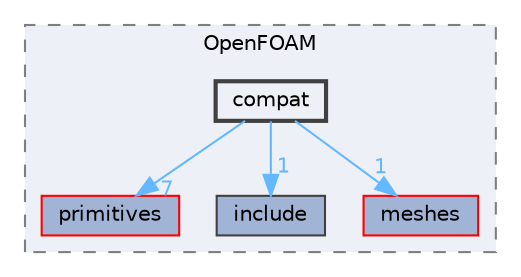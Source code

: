 digraph "src/OpenFOAM/compat"
{
 // LATEX_PDF_SIZE
  bgcolor="transparent";
  edge [fontname=Helvetica,fontsize=10,labelfontname=Helvetica,labelfontsize=10];
  node [fontname=Helvetica,fontsize=10,shape=box,height=0.2,width=0.4];
  compound=true
  subgraph clusterdir_c5473ff19b20e6ec4dfe5c310b3778a8 {
    graph [ bgcolor="#edf0f7", pencolor="grey50", label="OpenFOAM", fontname=Helvetica,fontsize=10 style="filled,dashed", URL="dir_c5473ff19b20e6ec4dfe5c310b3778a8.html",tooltip=""]
  dir_3e50f45338116b169052b428016851aa [label="primitives", fillcolor="#a2b4d6", color="red", style="filled", URL="dir_3e50f45338116b169052b428016851aa.html",tooltip=""];
  dir_e954e9f5966bc1c681a414ec8bd0ee15 [label="include", fillcolor="#a2b4d6", color="grey25", style="filled", URL="dir_e954e9f5966bc1c681a414ec8bd0ee15.html",tooltip=""];
  dir_aa2423979fb45fc41c393a5db370ab21 [label="meshes", fillcolor="#a2b4d6", color="red", style="filled", URL="dir_aa2423979fb45fc41c393a5db370ab21.html",tooltip=""];
  dir_b2e917a68e42e911002f3d50df2c219f [label="compat", fillcolor="#edf0f7", color="grey25", style="filled,bold", URL="dir_b2e917a68e42e911002f3d50df2c219f.html",tooltip=""];
  }
  dir_b2e917a68e42e911002f3d50df2c219f->dir_3e50f45338116b169052b428016851aa [headlabel="7", labeldistance=1.5 headhref="dir_000567_003069.html" href="dir_000567_003069.html" color="steelblue1" fontcolor="steelblue1"];
  dir_b2e917a68e42e911002f3d50df2c219f->dir_aa2423979fb45fc41c393a5db370ab21 [headlabel="1", labeldistance=1.5 headhref="dir_000567_002368.html" href="dir_000567_002368.html" color="steelblue1" fontcolor="steelblue1"];
  dir_b2e917a68e42e911002f3d50df2c219f->dir_e954e9f5966bc1c681a414ec8bd0ee15 [headlabel="1", labeldistance=1.5 headhref="dir_000567_001804.html" href="dir_000567_001804.html" color="steelblue1" fontcolor="steelblue1"];
}
